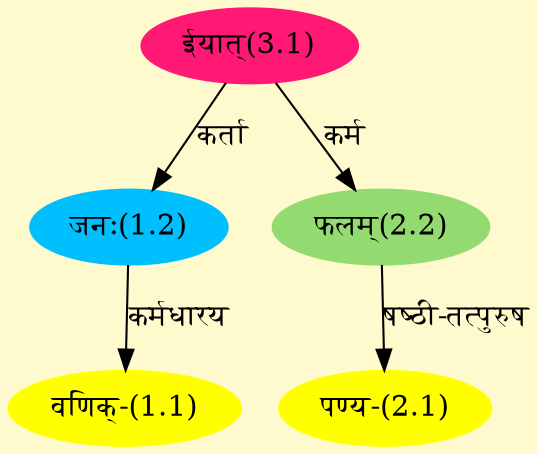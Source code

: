 digraph G{
rankdir=BT;
 compound=true;
 bgcolor="lemonchiffon1";
Node1_1 [style=filled, color="#FFFF00" label = "वणिक्-(1.1)"]
Node1_2 [style=filled, color="#00BFFF" label = "जनः(1.2)"]
Node3_1 [style=filled, color="#FF1975" label = "ईयात्(3.1)"]
Node2_1 [style=filled, color="#FFFF00" label = "पण्य-(2.1)"]
Node2_2 [style=filled, color="#93DB70" label = "फलम्(2.2)"]
/* Start of Relations section */

Node1_1 -> Node1_2 [  label="कर्मधारय"  dir="back" ]
Node1_2 -> Node3_1 [  label="कर्ता"  dir="back" ]
Node2_1 -> Node2_2 [  label="षष्ठी-तत्पुरुष"  dir="back" ]
Node2_2 -> Node3_1 [  label="कर्म"  dir="back" ]
}
